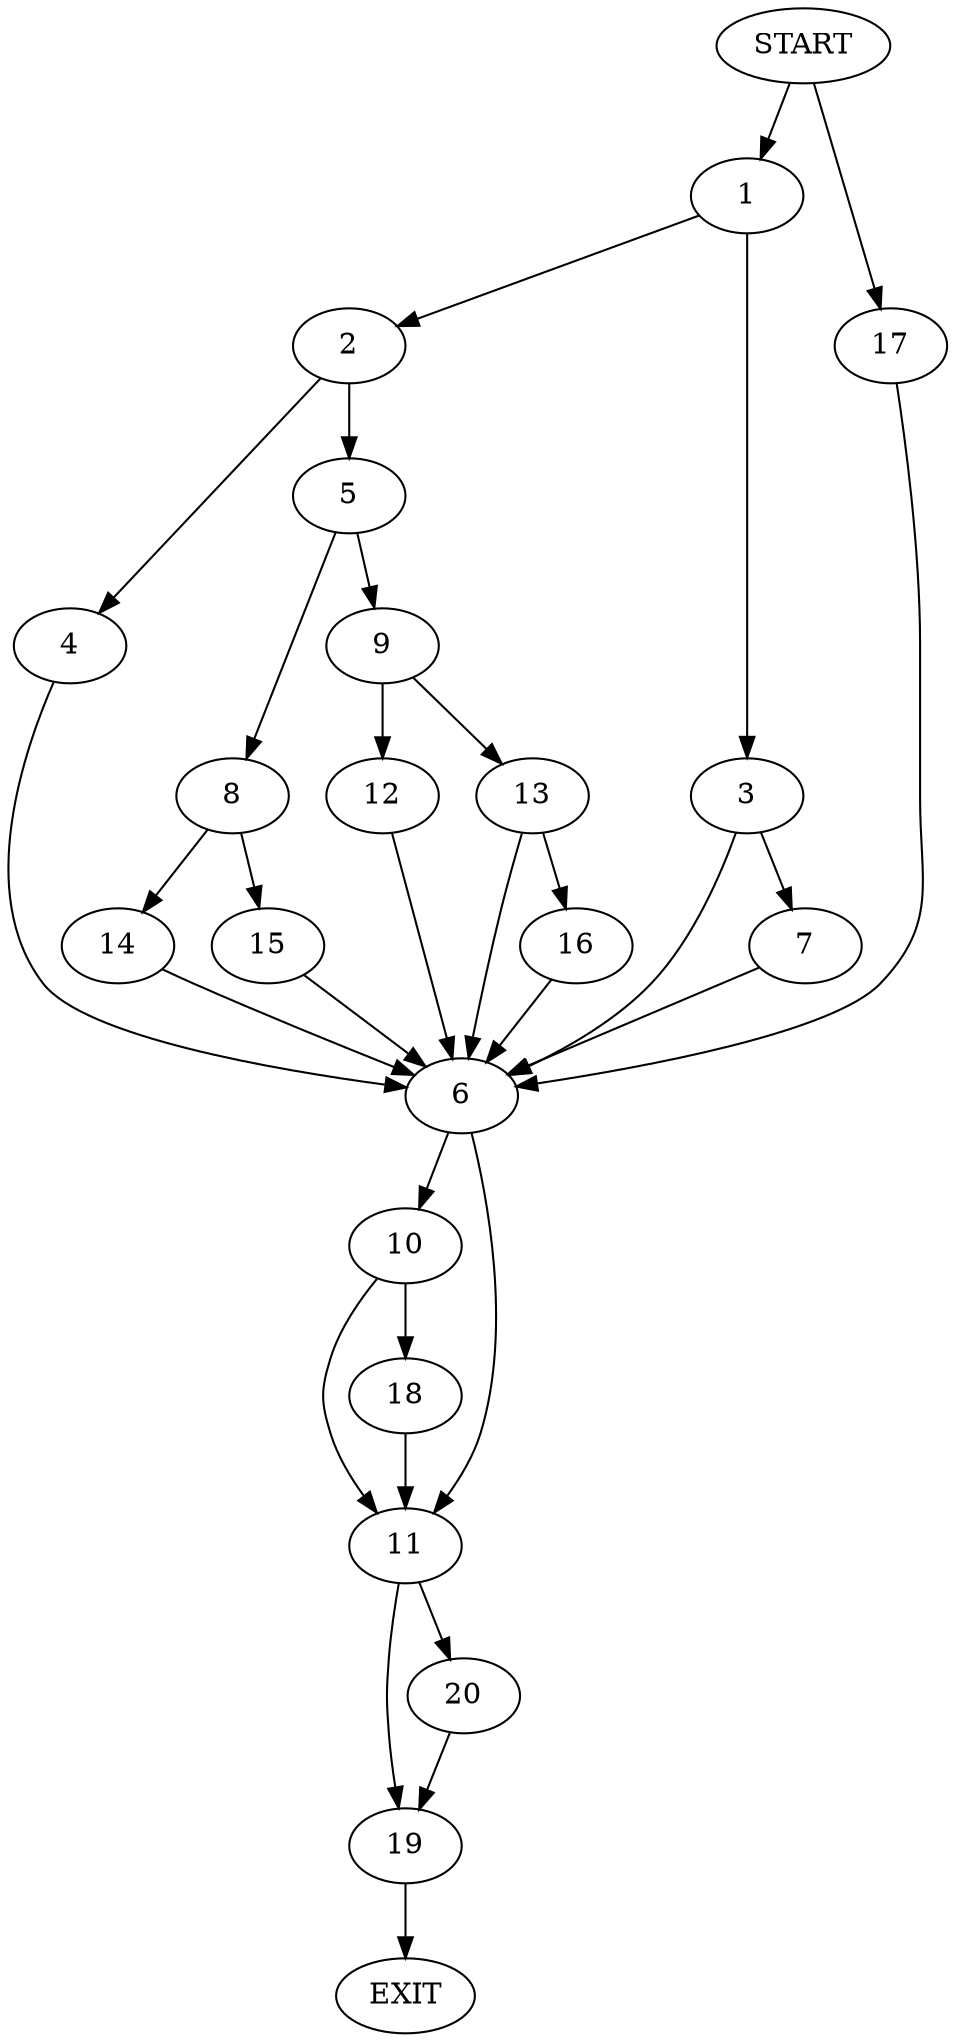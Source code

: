digraph {
0 [label="START"]
21 [label="EXIT"]
0 -> 1
1 -> 2
1 -> 3
2 -> 4
2 -> 5
3 -> 6
3 -> 7
4 -> 6
5 -> 8
5 -> 9
6 -> 10
6 -> 11
9 -> 12
9 -> 13
8 -> 14
8 -> 15
15 -> 6
14 -> 6
13 -> 16
13 -> 6
12 -> 6
0 -> 17
17 -> 6
16 -> 6
7 -> 6
10 -> 11
10 -> 18
11 -> 19
11 -> 20
18 -> 11
19 -> 21
20 -> 19
}
